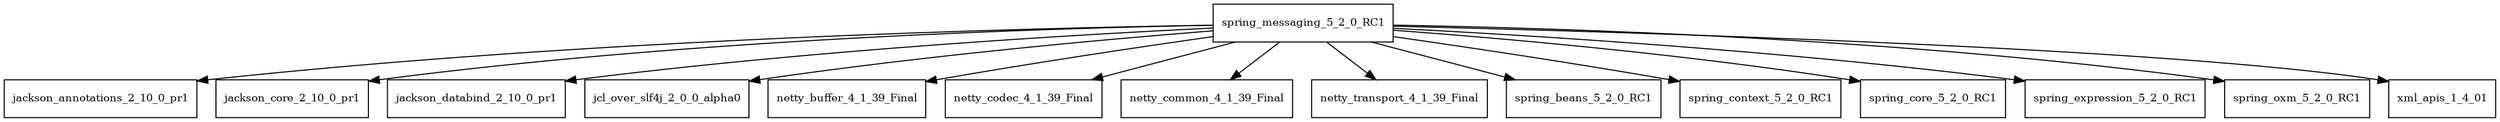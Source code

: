 digraph spring_messaging_5_2_0_RC1_dependencies {
  node [shape = box, fontsize=10.0];
  spring_messaging_5_2_0_RC1 -> jackson_annotations_2_10_0_pr1;
  spring_messaging_5_2_0_RC1 -> jackson_core_2_10_0_pr1;
  spring_messaging_5_2_0_RC1 -> jackson_databind_2_10_0_pr1;
  spring_messaging_5_2_0_RC1 -> jcl_over_slf4j_2_0_0_alpha0;
  spring_messaging_5_2_0_RC1 -> netty_buffer_4_1_39_Final;
  spring_messaging_5_2_0_RC1 -> netty_codec_4_1_39_Final;
  spring_messaging_5_2_0_RC1 -> netty_common_4_1_39_Final;
  spring_messaging_5_2_0_RC1 -> netty_transport_4_1_39_Final;
  spring_messaging_5_2_0_RC1 -> spring_beans_5_2_0_RC1;
  spring_messaging_5_2_0_RC1 -> spring_context_5_2_0_RC1;
  spring_messaging_5_2_0_RC1 -> spring_core_5_2_0_RC1;
  spring_messaging_5_2_0_RC1 -> spring_expression_5_2_0_RC1;
  spring_messaging_5_2_0_RC1 -> spring_oxm_5_2_0_RC1;
  spring_messaging_5_2_0_RC1 -> xml_apis_1_4_01;
}
